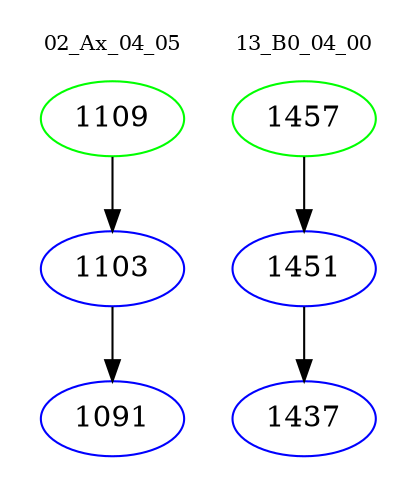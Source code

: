 digraph{
subgraph cluster_0 {
color = white
label = "02_Ax_04_05";
fontsize=10;
T0_1109 [label="1109", color="green"]
T0_1109 -> T0_1103 [color="black"]
T0_1103 [label="1103", color="blue"]
T0_1103 -> T0_1091 [color="black"]
T0_1091 [label="1091", color="blue"]
}
subgraph cluster_1 {
color = white
label = "13_B0_04_00";
fontsize=10;
T1_1457 [label="1457", color="green"]
T1_1457 -> T1_1451 [color="black"]
T1_1451 [label="1451", color="blue"]
T1_1451 -> T1_1437 [color="black"]
T1_1437 [label="1437", color="blue"]
}
}
